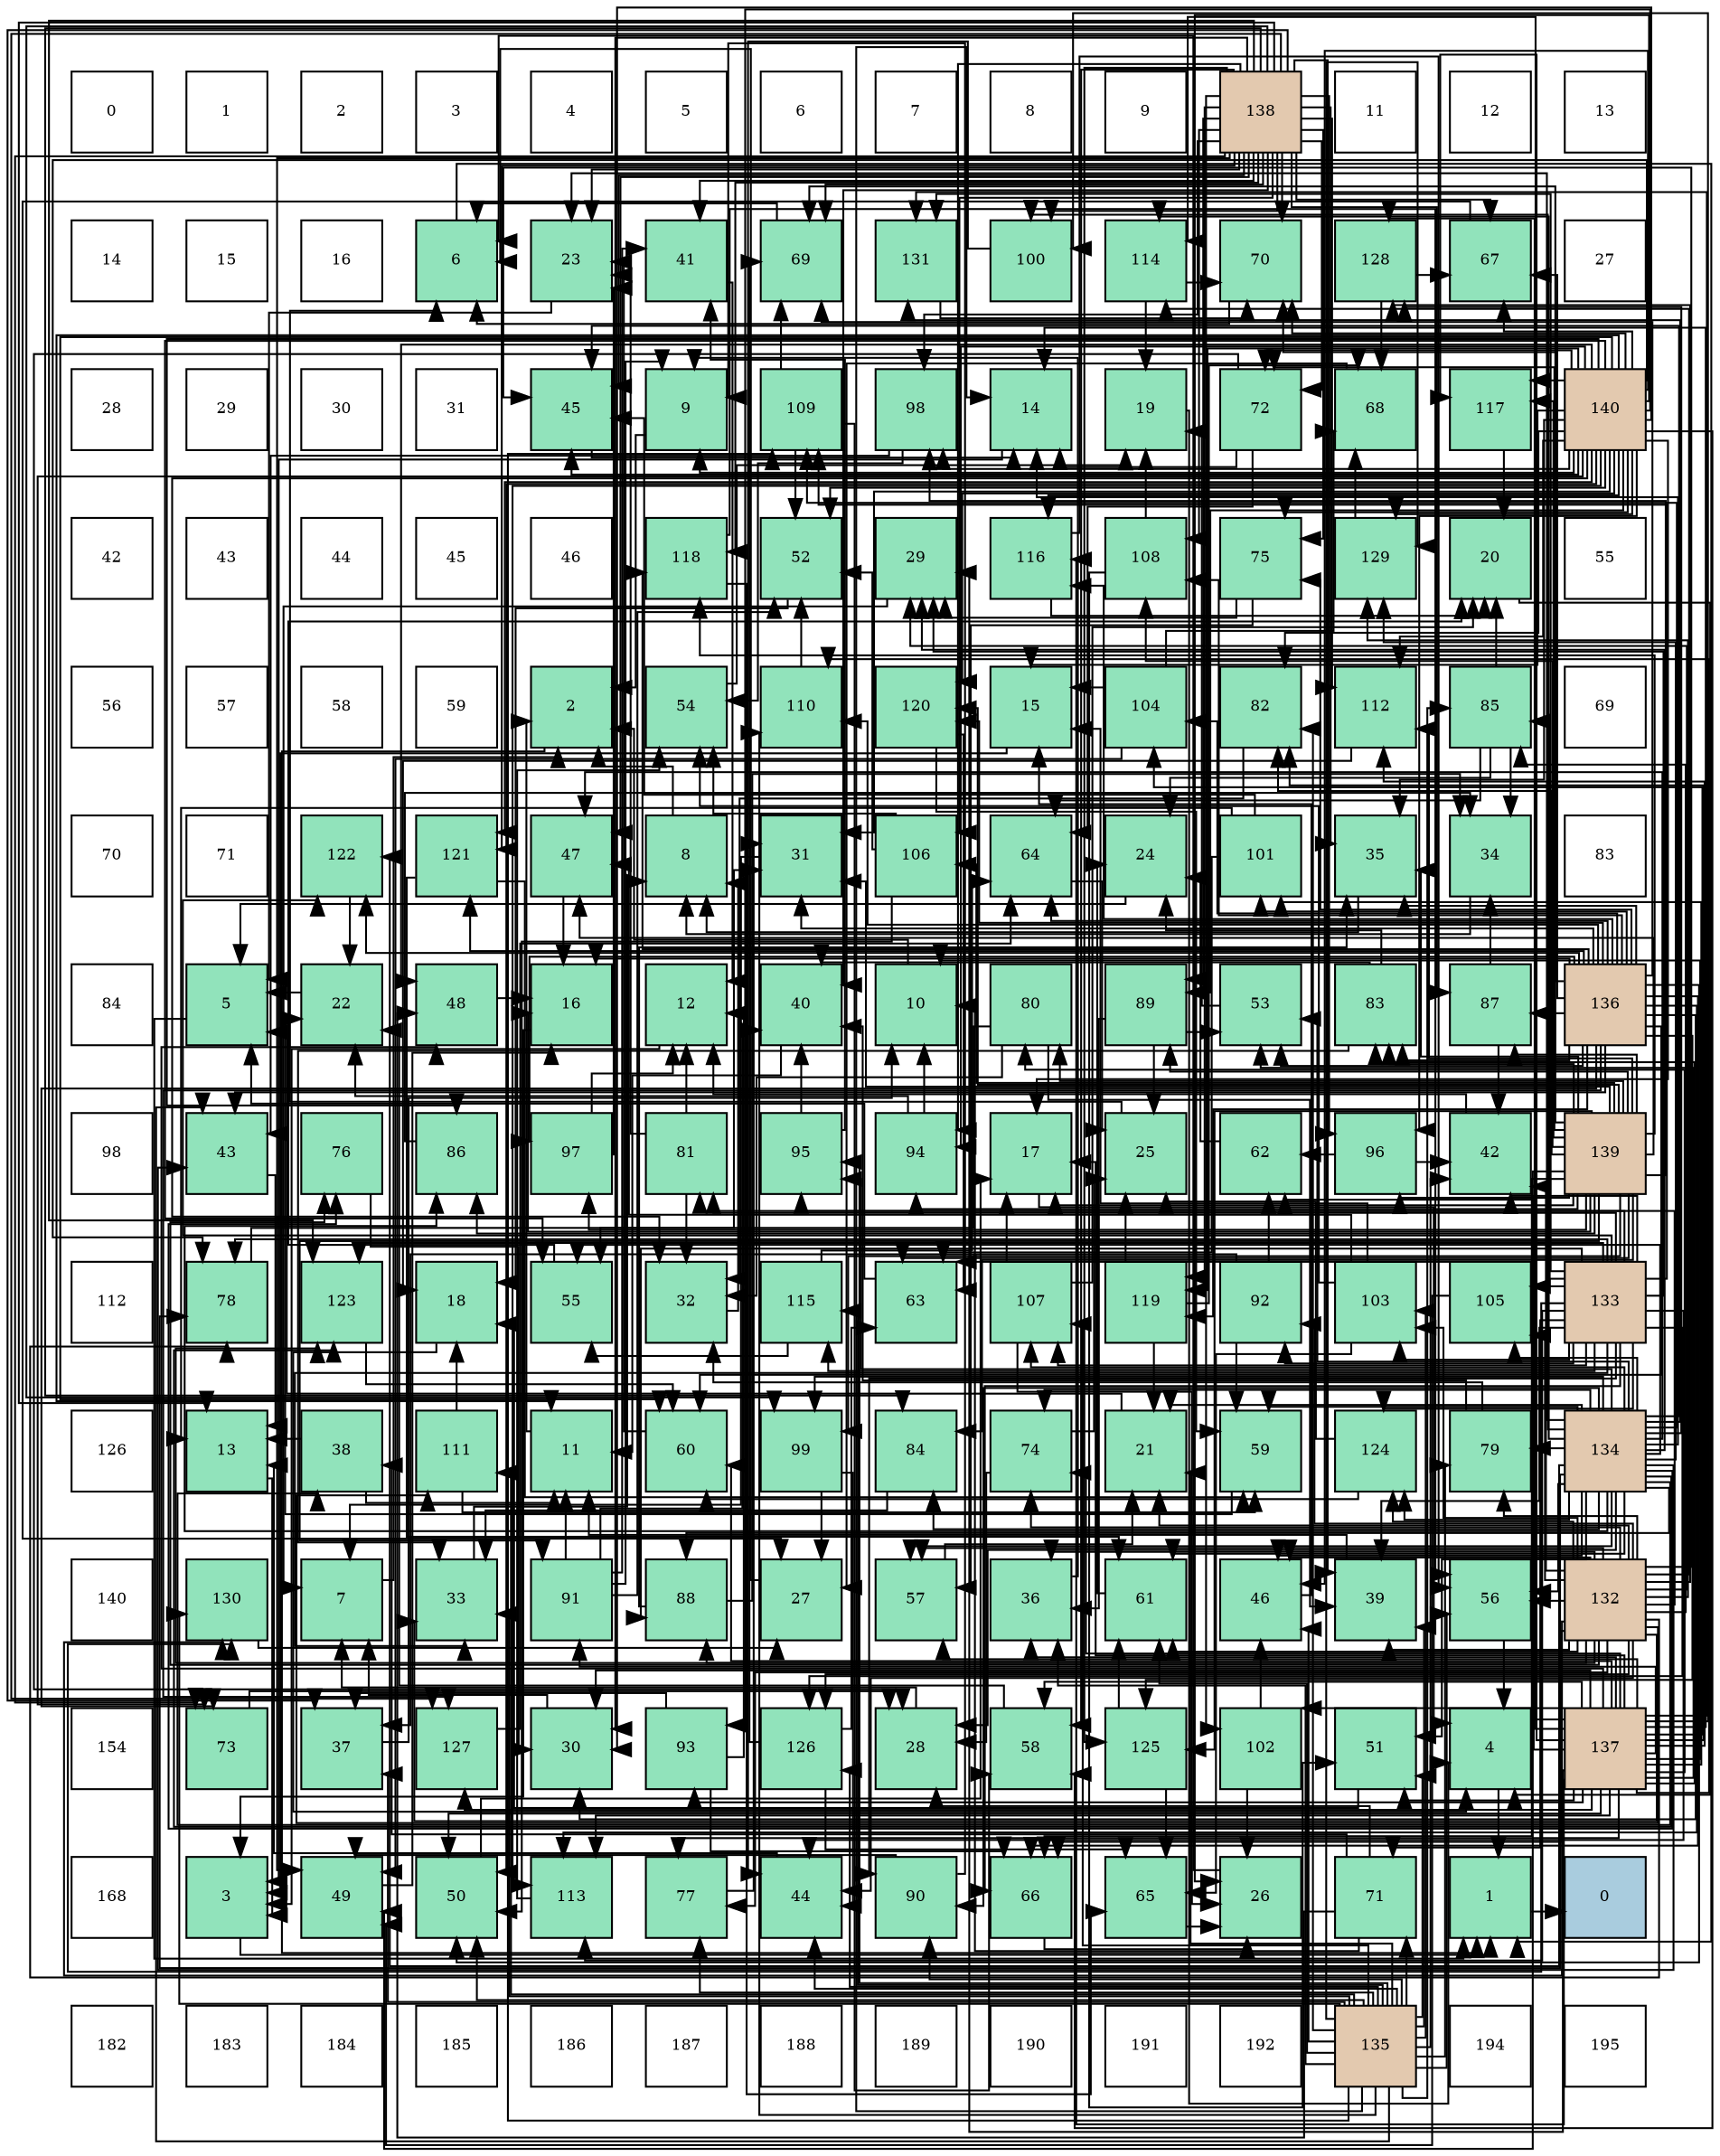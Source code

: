digraph layout{
 rankdir=TB;
 splines=ortho;
 node [style=filled shape=square fixedsize=true width=0.6];
0[label="0", fontsize=8, fillcolor="#ffffff"];
1[label="1", fontsize=8, fillcolor="#ffffff"];
2[label="2", fontsize=8, fillcolor="#ffffff"];
3[label="3", fontsize=8, fillcolor="#ffffff"];
4[label="4", fontsize=8, fillcolor="#ffffff"];
5[label="5", fontsize=8, fillcolor="#ffffff"];
6[label="6", fontsize=8, fillcolor="#ffffff"];
7[label="7", fontsize=8, fillcolor="#ffffff"];
8[label="8", fontsize=8, fillcolor="#ffffff"];
9[label="9", fontsize=8, fillcolor="#ffffff"];
10[label="138", fontsize=8, fillcolor="#e3c9af"];
11[label="11", fontsize=8, fillcolor="#ffffff"];
12[label="12", fontsize=8, fillcolor="#ffffff"];
13[label="13", fontsize=8, fillcolor="#ffffff"];
14[label="14", fontsize=8, fillcolor="#ffffff"];
15[label="15", fontsize=8, fillcolor="#ffffff"];
16[label="16", fontsize=8, fillcolor="#ffffff"];
17[label="6", fontsize=8, fillcolor="#91e3bb"];
18[label="23", fontsize=8, fillcolor="#91e3bb"];
19[label="41", fontsize=8, fillcolor="#91e3bb"];
20[label="69", fontsize=8, fillcolor="#91e3bb"];
21[label="131", fontsize=8, fillcolor="#91e3bb"];
22[label="100", fontsize=8, fillcolor="#91e3bb"];
23[label="114", fontsize=8, fillcolor="#91e3bb"];
24[label="70", fontsize=8, fillcolor="#91e3bb"];
25[label="128", fontsize=8, fillcolor="#91e3bb"];
26[label="67", fontsize=8, fillcolor="#91e3bb"];
27[label="27", fontsize=8, fillcolor="#ffffff"];
28[label="28", fontsize=8, fillcolor="#ffffff"];
29[label="29", fontsize=8, fillcolor="#ffffff"];
30[label="30", fontsize=8, fillcolor="#ffffff"];
31[label="31", fontsize=8, fillcolor="#ffffff"];
32[label="45", fontsize=8, fillcolor="#91e3bb"];
33[label="9", fontsize=8, fillcolor="#91e3bb"];
34[label="109", fontsize=8, fillcolor="#91e3bb"];
35[label="98", fontsize=8, fillcolor="#91e3bb"];
36[label="14", fontsize=8, fillcolor="#91e3bb"];
37[label="19", fontsize=8, fillcolor="#91e3bb"];
38[label="72", fontsize=8, fillcolor="#91e3bb"];
39[label="68", fontsize=8, fillcolor="#91e3bb"];
40[label="117", fontsize=8, fillcolor="#91e3bb"];
41[label="140", fontsize=8, fillcolor="#e3c9af"];
42[label="42", fontsize=8, fillcolor="#ffffff"];
43[label="43", fontsize=8, fillcolor="#ffffff"];
44[label="44", fontsize=8, fillcolor="#ffffff"];
45[label="45", fontsize=8, fillcolor="#ffffff"];
46[label="46", fontsize=8, fillcolor="#ffffff"];
47[label="118", fontsize=8, fillcolor="#91e3bb"];
48[label="52", fontsize=8, fillcolor="#91e3bb"];
49[label="29", fontsize=8, fillcolor="#91e3bb"];
50[label="116", fontsize=8, fillcolor="#91e3bb"];
51[label="108", fontsize=8, fillcolor="#91e3bb"];
52[label="75", fontsize=8, fillcolor="#91e3bb"];
53[label="129", fontsize=8, fillcolor="#91e3bb"];
54[label="20", fontsize=8, fillcolor="#91e3bb"];
55[label="55", fontsize=8, fillcolor="#ffffff"];
56[label="56", fontsize=8, fillcolor="#ffffff"];
57[label="57", fontsize=8, fillcolor="#ffffff"];
58[label="58", fontsize=8, fillcolor="#ffffff"];
59[label="59", fontsize=8, fillcolor="#ffffff"];
60[label="2", fontsize=8, fillcolor="#91e3bb"];
61[label="54", fontsize=8, fillcolor="#91e3bb"];
62[label="110", fontsize=8, fillcolor="#91e3bb"];
63[label="120", fontsize=8, fillcolor="#91e3bb"];
64[label="15", fontsize=8, fillcolor="#91e3bb"];
65[label="104", fontsize=8, fillcolor="#91e3bb"];
66[label="82", fontsize=8, fillcolor="#91e3bb"];
67[label="112", fontsize=8, fillcolor="#91e3bb"];
68[label="85", fontsize=8, fillcolor="#91e3bb"];
69[label="69", fontsize=8, fillcolor="#ffffff"];
70[label="70", fontsize=8, fillcolor="#ffffff"];
71[label="71", fontsize=8, fillcolor="#ffffff"];
72[label="122", fontsize=8, fillcolor="#91e3bb"];
73[label="121", fontsize=8, fillcolor="#91e3bb"];
74[label="47", fontsize=8, fillcolor="#91e3bb"];
75[label="8", fontsize=8, fillcolor="#91e3bb"];
76[label="31", fontsize=8, fillcolor="#91e3bb"];
77[label="106", fontsize=8, fillcolor="#91e3bb"];
78[label="64", fontsize=8, fillcolor="#91e3bb"];
79[label="24", fontsize=8, fillcolor="#91e3bb"];
80[label="101", fontsize=8, fillcolor="#91e3bb"];
81[label="35", fontsize=8, fillcolor="#91e3bb"];
82[label="34", fontsize=8, fillcolor="#91e3bb"];
83[label="83", fontsize=8, fillcolor="#ffffff"];
84[label="84", fontsize=8, fillcolor="#ffffff"];
85[label="5", fontsize=8, fillcolor="#91e3bb"];
86[label="22", fontsize=8, fillcolor="#91e3bb"];
87[label="48", fontsize=8, fillcolor="#91e3bb"];
88[label="16", fontsize=8, fillcolor="#91e3bb"];
89[label="12", fontsize=8, fillcolor="#91e3bb"];
90[label="40", fontsize=8, fillcolor="#91e3bb"];
91[label="10", fontsize=8, fillcolor="#91e3bb"];
92[label="80", fontsize=8, fillcolor="#91e3bb"];
93[label="89", fontsize=8, fillcolor="#91e3bb"];
94[label="53", fontsize=8, fillcolor="#91e3bb"];
95[label="83", fontsize=8, fillcolor="#91e3bb"];
96[label="87", fontsize=8, fillcolor="#91e3bb"];
97[label="136", fontsize=8, fillcolor="#e3c9af"];
98[label="98", fontsize=8, fillcolor="#ffffff"];
99[label="43", fontsize=8, fillcolor="#91e3bb"];
100[label="76", fontsize=8, fillcolor="#91e3bb"];
101[label="86", fontsize=8, fillcolor="#91e3bb"];
102[label="97", fontsize=8, fillcolor="#91e3bb"];
103[label="81", fontsize=8, fillcolor="#91e3bb"];
104[label="95", fontsize=8, fillcolor="#91e3bb"];
105[label="94", fontsize=8, fillcolor="#91e3bb"];
106[label="17", fontsize=8, fillcolor="#91e3bb"];
107[label="25", fontsize=8, fillcolor="#91e3bb"];
108[label="62", fontsize=8, fillcolor="#91e3bb"];
109[label="96", fontsize=8, fillcolor="#91e3bb"];
110[label="42", fontsize=8, fillcolor="#91e3bb"];
111[label="139", fontsize=8, fillcolor="#e3c9af"];
112[label="112", fontsize=8, fillcolor="#ffffff"];
113[label="78", fontsize=8, fillcolor="#91e3bb"];
114[label="123", fontsize=8, fillcolor="#91e3bb"];
115[label="18", fontsize=8, fillcolor="#91e3bb"];
116[label="55", fontsize=8, fillcolor="#91e3bb"];
117[label="32", fontsize=8, fillcolor="#91e3bb"];
118[label="115", fontsize=8, fillcolor="#91e3bb"];
119[label="63", fontsize=8, fillcolor="#91e3bb"];
120[label="107", fontsize=8, fillcolor="#91e3bb"];
121[label="119", fontsize=8, fillcolor="#91e3bb"];
122[label="92", fontsize=8, fillcolor="#91e3bb"];
123[label="103", fontsize=8, fillcolor="#91e3bb"];
124[label="105", fontsize=8, fillcolor="#91e3bb"];
125[label="133", fontsize=8, fillcolor="#e3c9af"];
126[label="126", fontsize=8, fillcolor="#ffffff"];
127[label="13", fontsize=8, fillcolor="#91e3bb"];
128[label="38", fontsize=8, fillcolor="#91e3bb"];
129[label="111", fontsize=8, fillcolor="#91e3bb"];
130[label="11", fontsize=8, fillcolor="#91e3bb"];
131[label="60", fontsize=8, fillcolor="#91e3bb"];
132[label="99", fontsize=8, fillcolor="#91e3bb"];
133[label="84", fontsize=8, fillcolor="#91e3bb"];
134[label="74", fontsize=8, fillcolor="#91e3bb"];
135[label="21", fontsize=8, fillcolor="#91e3bb"];
136[label="59", fontsize=8, fillcolor="#91e3bb"];
137[label="124", fontsize=8, fillcolor="#91e3bb"];
138[label="79", fontsize=8, fillcolor="#91e3bb"];
139[label="134", fontsize=8, fillcolor="#e3c9af"];
140[label="140", fontsize=8, fillcolor="#ffffff"];
141[label="130", fontsize=8, fillcolor="#91e3bb"];
142[label="7", fontsize=8, fillcolor="#91e3bb"];
143[label="33", fontsize=8, fillcolor="#91e3bb"];
144[label="91", fontsize=8, fillcolor="#91e3bb"];
145[label="88", fontsize=8, fillcolor="#91e3bb"];
146[label="27", fontsize=8, fillcolor="#91e3bb"];
147[label="57", fontsize=8, fillcolor="#91e3bb"];
148[label="36", fontsize=8, fillcolor="#91e3bb"];
149[label="61", fontsize=8, fillcolor="#91e3bb"];
150[label="46", fontsize=8, fillcolor="#91e3bb"];
151[label="39", fontsize=8, fillcolor="#91e3bb"];
152[label="56", fontsize=8, fillcolor="#91e3bb"];
153[label="132", fontsize=8, fillcolor="#e3c9af"];
154[label="154", fontsize=8, fillcolor="#ffffff"];
155[label="73", fontsize=8, fillcolor="#91e3bb"];
156[label="37", fontsize=8, fillcolor="#91e3bb"];
157[label="127", fontsize=8, fillcolor="#91e3bb"];
158[label="30", fontsize=8, fillcolor="#91e3bb"];
159[label="93", fontsize=8, fillcolor="#91e3bb"];
160[label="126", fontsize=8, fillcolor="#91e3bb"];
161[label="28", fontsize=8, fillcolor="#91e3bb"];
162[label="58", fontsize=8, fillcolor="#91e3bb"];
163[label="125", fontsize=8, fillcolor="#91e3bb"];
164[label="102", fontsize=8, fillcolor="#91e3bb"];
165[label="51", fontsize=8, fillcolor="#91e3bb"];
166[label="4", fontsize=8, fillcolor="#91e3bb"];
167[label="137", fontsize=8, fillcolor="#e3c9af"];
168[label="168", fontsize=8, fillcolor="#ffffff"];
169[label="3", fontsize=8, fillcolor="#91e3bb"];
170[label="49", fontsize=8, fillcolor="#91e3bb"];
171[label="50", fontsize=8, fillcolor="#91e3bb"];
172[label="113", fontsize=8, fillcolor="#91e3bb"];
173[label="77", fontsize=8, fillcolor="#91e3bb"];
174[label="44", fontsize=8, fillcolor="#91e3bb"];
175[label="90", fontsize=8, fillcolor="#91e3bb"];
176[label="66", fontsize=8, fillcolor="#91e3bb"];
177[label="65", fontsize=8, fillcolor="#91e3bb"];
178[label="26", fontsize=8, fillcolor="#91e3bb"];
179[label="71", fontsize=8, fillcolor="#91e3bb"];
180[label="1", fontsize=8, fillcolor="#91e3bb"];
181[label="0", fontsize=8, fillcolor="#a9ccde"];
182[label="182", fontsize=8, fillcolor="#ffffff"];
183[label="183", fontsize=8, fillcolor="#ffffff"];
184[label="184", fontsize=8, fillcolor="#ffffff"];
185[label="185", fontsize=8, fillcolor="#ffffff"];
186[label="186", fontsize=8, fillcolor="#ffffff"];
187[label="187", fontsize=8, fillcolor="#ffffff"];
188[label="188", fontsize=8, fillcolor="#ffffff"];
189[label="189", fontsize=8, fillcolor="#ffffff"];
190[label="190", fontsize=8, fillcolor="#ffffff"];
191[label="191", fontsize=8, fillcolor="#ffffff"];
192[label="192", fontsize=8, fillcolor="#ffffff"];
193[label="135", fontsize=8, fillcolor="#e3c9af"];
194[label="194", fontsize=8, fillcolor="#ffffff"];
195[label="195", fontsize=8, fillcolor="#ffffff"];
edge [constraint=false, style=vis];180 -> 181;
60 -> 180;
169 -> 180;
166 -> 180;
85 -> 180;
17 -> 180;
142 -> 60;
75 -> 60;
33 -> 60;
91 -> 60;
130 -> 60;
89 -> 169;
127 -> 169;
36 -> 169;
64 -> 169;
88 -> 169;
106 -> 166;
115 -> 166;
37 -> 166;
54 -> 166;
135 -> 85;
86 -> 85;
18 -> 85;
79 -> 85;
107 -> 17;
178 -> 17;
146 -> 17;
161 -> 142;
49 -> 142;
158 -> 142;
76 -> 142;
117 -> 75;
143 -> 75;
82 -> 75;
81 -> 75;
148 -> 33;
156 -> 91;
128 -> 130;
128 -> 127;
151 -> 130;
90 -> 130;
19 -> 89;
110 -> 89;
99 -> 127;
174 -> 127;
32 -> 36;
150 -> 64;
74 -> 88;
87 -> 88;
170 -> 88;
171 -> 106;
165 -> 115;
48 -> 115;
94 -> 37;
61 -> 37;
116 -> 54;
152 -> 166;
147 -> 135;
162 -> 86;
136 -> 86;
131 -> 18;
149 -> 79;
108 -> 79;
119 -> 85;
78 -> 107;
177 -> 178;
176 -> 178;
26 -> 146;
39 -> 146;
20 -> 17;
24 -> 17;
179 -> 91;
179 -> 161;
179 -> 128;
179 -> 87;
38 -> 36;
38 -> 161;
38 -> 78;
155 -> 161;
134 -> 107;
134 -> 161;
52 -> 49;
52 -> 147;
100 -> 158;
173 -> 76;
113 -> 76;
138 -> 117;
138 -> 90;
92 -> 117;
92 -> 151;
92 -> 116;
103 -> 89;
103 -> 18;
103 -> 117;
66 -> 117;
95 -> 79;
95 -> 143;
95 -> 90;
133 -> 143;
68 -> 54;
68 -> 79;
68 -> 82;
68 -> 78;
101 -> 82;
96 -> 82;
96 -> 110;
145 -> 82;
145 -> 81;
93 -> 107;
93 -> 148;
93 -> 94;
175 -> 33;
175 -> 170;
144 -> 33;
144 -> 130;
144 -> 90;
144 -> 19;
144 -> 48;
122 -> 156;
122 -> 136;
122 -> 108;
159 -> 89;
159 -> 156;
159 -> 176;
105 -> 91;
105 -> 86;
104 -> 90;
104 -> 19;
109 -> 110;
109 -> 108;
102 -> 89;
102 -> 18;
35 -> 99;
35 -> 61;
132 -> 146;
132 -> 174;
22 -> 174;
80 -> 127;
80 -> 32;
80 -> 119;
164 -> 178;
164 -> 150;
123 -> 64;
123 -> 74;
123 -> 61;
123 -> 177;
65 -> 64;
65 -> 170;
65 -> 39;
124 -> 170;
124 -> 119;
77 -> 171;
77 -> 48;
77 -> 61;
120 -> 106;
120 -> 54;
120 -> 178;
51 -> 37;
51 -> 165;
34 -> 48;
34 -> 162;
34 -> 20;
62 -> 48;
129 -> 115;
129 -> 136;
67 -> 115;
172 -> 61;
23 -> 37;
23 -> 24;
118 -> 116;
118 -> 78;
50 -> 54;
50 -> 152;
40 -> 54;
47 -> 152;
47 -> 177;
121 -> 135;
121 -> 107;
121 -> 39;
63 -> 136;
63 -> 119;
73 -> 136;
73 -> 149;
72 -> 86;
114 -> 131;
137 -> 107;
137 -> 131;
163 -> 149;
163 -> 177;
160 -> 119;
160 -> 177;
160 -> 20;
157 -> 78;
25 -> 26;
25 -> 39;
53 -> 39;
141 -> 146;
21 -> 24;
153 -> 135;
153 -> 49;
153 -> 143;
153 -> 148;
153 -> 151;
153 -> 110;
153 -> 174;
153 -> 32;
153 -> 150;
153 -> 152;
153 -> 147;
153 -> 149;
153 -> 176;
153 -> 134;
153 -> 100;
153 -> 173;
153 -> 113;
153 -> 138;
153 -> 103;
153 -> 68;
153 -> 145;
153 -> 122;
153 -> 123;
153 -> 124;
153 -> 129;
153 -> 23;
153 -> 114;
153 -> 137;
153 -> 160;
153 -> 25;
153 -> 53;
153 -> 141;
125 -> 49;
125 -> 143;
125 -> 151;
125 -> 110;
125 -> 174;
125 -> 176;
125 -> 179;
125 -> 113;
125 -> 103;
125 -> 68;
125 -> 145;
125 -> 175;
125 -> 122;
125 -> 104;
125 -> 123;
125 -> 124;
125 -> 120;
125 -> 34;
125 -> 172;
125 -> 118;
125 -> 72;
125 -> 114;
125 -> 137;
125 -> 160;
125 -> 141;
125 -> 21;
139 -> 36;
139 -> 135;
139 -> 18;
139 -> 161;
139 -> 49;
139 -> 128;
139 -> 99;
139 -> 32;
139 -> 150;
139 -> 74;
139 -> 165;
139 -> 94;
139 -> 116;
139 -> 152;
139 -> 147;
139 -> 136;
139 -> 149;
139 -> 134;
139 -> 100;
139 -> 113;
139 -> 138;
139 -> 133;
139 -> 101;
139 -> 145;
139 -> 175;
139 -> 104;
139 -> 132;
139 -> 22;
139 -> 124;
139 -> 120;
139 -> 34;
139 -> 23;
139 -> 72;
139 -> 114;
139 -> 137;
139 -> 25;
139 -> 53;
139 -> 21;
193 -> 36;
193 -> 135;
193 -> 143;
193 -> 148;
193 -> 156;
193 -> 151;
193 -> 110;
193 -> 99;
193 -> 174;
193 -> 150;
193 -> 171;
193 -> 165;
193 -> 152;
193 -> 149;
193 -> 179;
193 -> 173;
193 -> 138;
193 -> 66;
193 -> 68;
193 -> 175;
193 -> 104;
193 -> 123;
193 -> 120;
193 -> 34;
193 -> 62;
193 -> 129;
193 -> 118;
193 -> 160;
193 -> 53;
193 -> 141;
97 -> 88;
97 -> 158;
97 -> 76;
97 -> 81;
97 -> 99;
97 -> 171;
97 -> 94;
97 -> 131;
97 -> 78;
97 -> 176;
97 -> 26;
97 -> 20;
97 -> 24;
97 -> 155;
97 -> 52;
97 -> 95;
97 -> 96;
97 -> 102;
97 -> 80;
97 -> 65;
97 -> 51;
97 -> 62;
97 -> 172;
97 -> 50;
97 -> 47;
97 -> 121;
97 -> 63;
97 -> 73;
97 -> 72;
97 -> 163;
97 -> 157;
167 -> 91;
167 -> 36;
167 -> 106;
167 -> 49;
167 -> 158;
167 -> 148;
167 -> 87;
167 -> 171;
167 -> 165;
167 -> 94;
167 -> 147;
167 -> 162;
167 -> 131;
167 -> 108;
167 -> 134;
167 -> 173;
167 -> 92;
167 -> 66;
167 -> 95;
167 -> 144;
167 -> 159;
167 -> 22;
167 -> 80;
167 -> 164;
167 -> 65;
167 -> 62;
167 -> 67;
167 -> 172;
167 -> 23;
167 -> 50;
167 -> 40;
167 -> 157;
167 -> 25;
167 -> 21;
10 -> 127;
10 -> 18;
10 -> 158;
10 -> 81;
10 -> 156;
10 -> 151;
10 -> 90;
10 -> 19;
10 -> 32;
10 -> 74;
10 -> 170;
10 -> 162;
10 -> 26;
10 -> 20;
10 -> 24;
10 -> 38;
10 -> 155;
10 -> 52;
10 -> 133;
10 -> 96;
10 -> 93;
10 -> 105;
10 -> 109;
10 -> 35;
10 -> 132;
10 -> 22;
10 -> 164;
10 -> 77;
10 -> 51;
10 -> 67;
10 -> 47;
10 -> 121;
10 -> 73;
10 -> 114;
10 -> 163;
10 -> 157;
111 -> 88;
111 -> 106;
111 -> 76;
111 -> 81;
111 -> 74;
111 -> 170;
111 -> 119;
111 -> 176;
111 -> 20;
111 -> 38;
111 -> 92;
111 -> 66;
111 -> 95;
111 -> 133;
111 -> 101;
111 -> 96;
111 -> 93;
111 -> 144;
111 -> 105;
111 -> 109;
111 -> 102;
111 -> 35;
111 -> 132;
111 -> 77;
111 -> 51;
111 -> 67;
111 -> 40;
111 -> 47;
111 -> 63;
111 -> 163;
41 -> 33;
41 -> 130;
41 -> 64;
41 -> 106;
41 -> 178;
41 -> 158;
41 -> 76;
41 -> 117;
41 -> 81;
41 -> 32;
41 -> 150;
41 -> 87;
41 -> 171;
41 -> 48;
41 -> 116;
41 -> 162;
41 -> 131;
41 -> 26;
41 -> 24;
41 -> 38;
41 -> 155;
41 -> 52;
41 -> 113;
41 -> 66;
41 -> 101;
41 -> 93;
41 -> 159;
41 -> 105;
41 -> 109;
41 -> 35;
41 -> 67;
41 -> 172;
41 -> 50;
41 -> 40;
41 -> 121;
41 -> 63;
41 -> 73;
41 -> 53;
edge [constraint=true, style=invis];
0 -> 14 -> 28 -> 42 -> 56 -> 70 -> 84 -> 98 -> 112 -> 126 -> 140 -> 154 -> 168 -> 182;
1 -> 15 -> 29 -> 43 -> 57 -> 71 -> 85 -> 99 -> 113 -> 127 -> 141 -> 155 -> 169 -> 183;
2 -> 16 -> 30 -> 44 -> 58 -> 72 -> 86 -> 100 -> 114 -> 128 -> 142 -> 156 -> 170 -> 184;
3 -> 17 -> 31 -> 45 -> 59 -> 73 -> 87 -> 101 -> 115 -> 129 -> 143 -> 157 -> 171 -> 185;
4 -> 18 -> 32 -> 46 -> 60 -> 74 -> 88 -> 102 -> 116 -> 130 -> 144 -> 158 -> 172 -> 186;
5 -> 19 -> 33 -> 47 -> 61 -> 75 -> 89 -> 103 -> 117 -> 131 -> 145 -> 159 -> 173 -> 187;
6 -> 20 -> 34 -> 48 -> 62 -> 76 -> 90 -> 104 -> 118 -> 132 -> 146 -> 160 -> 174 -> 188;
7 -> 21 -> 35 -> 49 -> 63 -> 77 -> 91 -> 105 -> 119 -> 133 -> 147 -> 161 -> 175 -> 189;
8 -> 22 -> 36 -> 50 -> 64 -> 78 -> 92 -> 106 -> 120 -> 134 -> 148 -> 162 -> 176 -> 190;
9 -> 23 -> 37 -> 51 -> 65 -> 79 -> 93 -> 107 -> 121 -> 135 -> 149 -> 163 -> 177 -> 191;
10 -> 24 -> 38 -> 52 -> 66 -> 80 -> 94 -> 108 -> 122 -> 136 -> 150 -> 164 -> 178 -> 192;
11 -> 25 -> 39 -> 53 -> 67 -> 81 -> 95 -> 109 -> 123 -> 137 -> 151 -> 165 -> 179 -> 193;
12 -> 26 -> 40 -> 54 -> 68 -> 82 -> 96 -> 110 -> 124 -> 138 -> 152 -> 166 -> 180 -> 194;
13 -> 27 -> 41 -> 55 -> 69 -> 83 -> 97 -> 111 -> 125 -> 139 -> 153 -> 167 -> 181 -> 195;
rank = same {0 -> 1 -> 2 -> 3 -> 4 -> 5 -> 6 -> 7 -> 8 -> 9 -> 10 -> 11 -> 12 -> 13};
rank = same {14 -> 15 -> 16 -> 17 -> 18 -> 19 -> 20 -> 21 -> 22 -> 23 -> 24 -> 25 -> 26 -> 27};
rank = same {28 -> 29 -> 30 -> 31 -> 32 -> 33 -> 34 -> 35 -> 36 -> 37 -> 38 -> 39 -> 40 -> 41};
rank = same {42 -> 43 -> 44 -> 45 -> 46 -> 47 -> 48 -> 49 -> 50 -> 51 -> 52 -> 53 -> 54 -> 55};
rank = same {56 -> 57 -> 58 -> 59 -> 60 -> 61 -> 62 -> 63 -> 64 -> 65 -> 66 -> 67 -> 68 -> 69};
rank = same {70 -> 71 -> 72 -> 73 -> 74 -> 75 -> 76 -> 77 -> 78 -> 79 -> 80 -> 81 -> 82 -> 83};
rank = same {84 -> 85 -> 86 -> 87 -> 88 -> 89 -> 90 -> 91 -> 92 -> 93 -> 94 -> 95 -> 96 -> 97};
rank = same {98 -> 99 -> 100 -> 101 -> 102 -> 103 -> 104 -> 105 -> 106 -> 107 -> 108 -> 109 -> 110 -> 111};
rank = same {112 -> 113 -> 114 -> 115 -> 116 -> 117 -> 118 -> 119 -> 120 -> 121 -> 122 -> 123 -> 124 -> 125};
rank = same {126 -> 127 -> 128 -> 129 -> 130 -> 131 -> 132 -> 133 -> 134 -> 135 -> 136 -> 137 -> 138 -> 139};
rank = same {140 -> 141 -> 142 -> 143 -> 144 -> 145 -> 146 -> 147 -> 148 -> 149 -> 150 -> 151 -> 152 -> 153};
rank = same {154 -> 155 -> 156 -> 157 -> 158 -> 159 -> 160 -> 161 -> 162 -> 163 -> 164 -> 165 -> 166 -> 167};
rank = same {168 -> 169 -> 170 -> 171 -> 172 -> 173 -> 174 -> 175 -> 176 -> 177 -> 178 -> 179 -> 180 -> 181};
rank = same {182 -> 183 -> 184 -> 185 -> 186 -> 187 -> 188 -> 189 -> 190 -> 191 -> 192 -> 193 -> 194 -> 195};
}